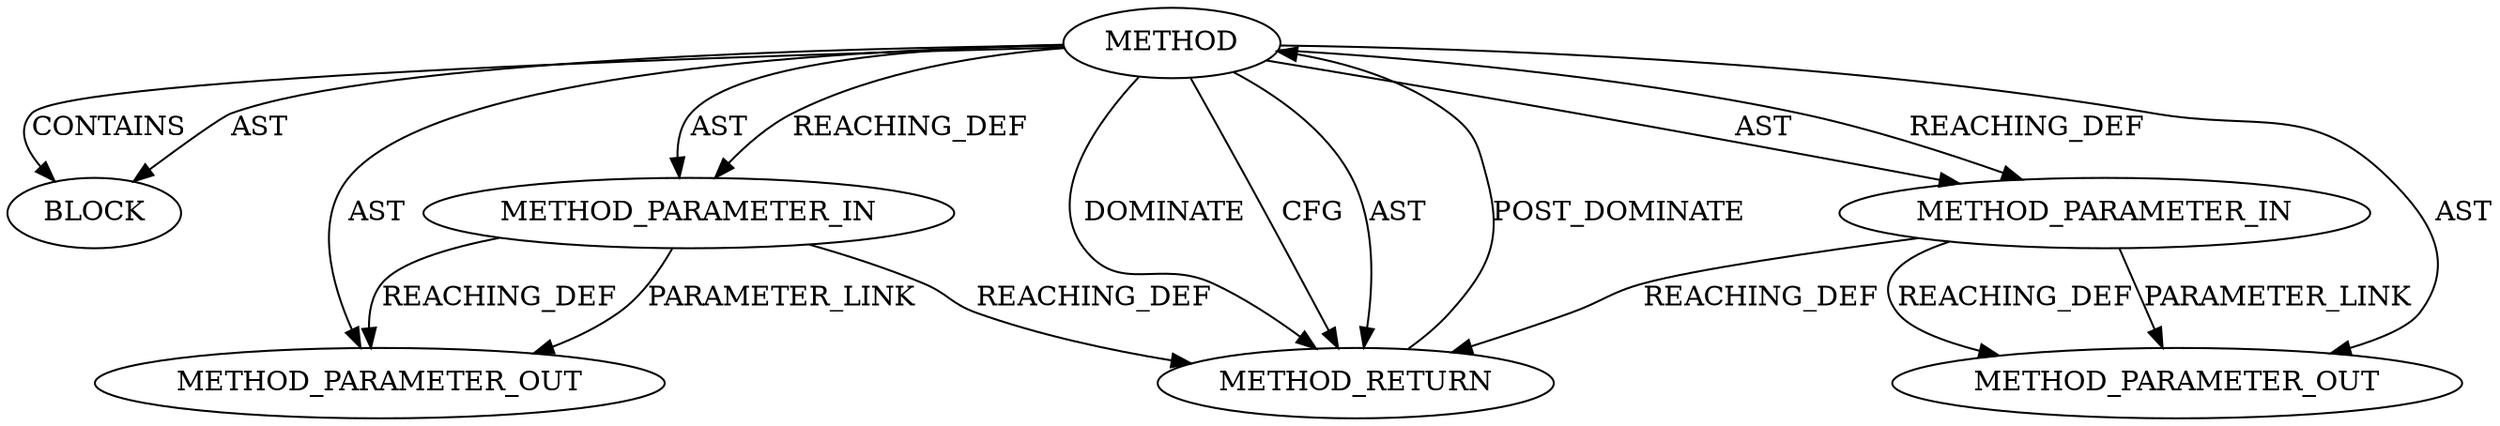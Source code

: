 digraph {
  2165 [label=BLOCK ORDER=1 ARGUMENT_INDEX=1 CODE="<empty>" TYPE_FULL_NAME="ANY"]
  2163 [label=METHOD_PARAMETER_IN ORDER=1 CODE="p1" IS_VARIADIC=false TYPE_FULL_NAME="ANY" EVALUATION_STRATEGY="BY_VALUE" INDEX=1 NAME="p1"]
  2793 [label=METHOD_PARAMETER_OUT ORDER=1 CODE="p1" IS_VARIADIC=false TYPE_FULL_NAME="ANY" EVALUATION_STRATEGY="BY_VALUE" INDEX=1 NAME="p1"]
  2162 [label=METHOD AST_PARENT_TYPE="NAMESPACE_BLOCK" AST_PARENT_FULL_NAME="<global>" ORDER=0 CODE="<empty>" FULL_NAME="msg_set_user" IS_EXTERNAL=true FILENAME="<empty>" SIGNATURE="" NAME="msg_set_user"]
  2166 [label=METHOD_RETURN ORDER=2 CODE="RET" TYPE_FULL_NAME="ANY" EVALUATION_STRATEGY="BY_VALUE"]
  2794 [label=METHOD_PARAMETER_OUT ORDER=2 CODE="p2" IS_VARIADIC=false TYPE_FULL_NAME="ANY" EVALUATION_STRATEGY="BY_VALUE" INDEX=2 NAME="p2"]
  2164 [label=METHOD_PARAMETER_IN ORDER=2 CODE="p2" IS_VARIADIC=false TYPE_FULL_NAME="ANY" EVALUATION_STRATEGY="BY_VALUE" INDEX=2 NAME="p2"]
  2162 -> 2793 [label=AST ]
  2162 -> 2165 [label=CONTAINS ]
  2162 -> 2166 [label=DOMINATE ]
  2162 -> 2163 [label=AST ]
  2162 -> 2794 [label=AST ]
  2162 -> 2165 [label=AST ]
  2162 -> 2166 [label=CFG ]
  2164 -> 2794 [label=REACHING_DEF VARIABLE="p2"]
  2166 -> 2162 [label=POST_DOMINATE ]
  2162 -> 2164 [label=AST ]
  2163 -> 2793 [label=REACHING_DEF VARIABLE="p1"]
  2163 -> 2166 [label=REACHING_DEF VARIABLE="p1"]
  2164 -> 2794 [label=PARAMETER_LINK ]
  2164 -> 2166 [label=REACHING_DEF VARIABLE="p2"]
  2163 -> 2793 [label=PARAMETER_LINK ]
  2162 -> 2166 [label=AST ]
  2162 -> 2163 [label=REACHING_DEF VARIABLE=""]
  2162 -> 2164 [label=REACHING_DEF VARIABLE=""]
}
